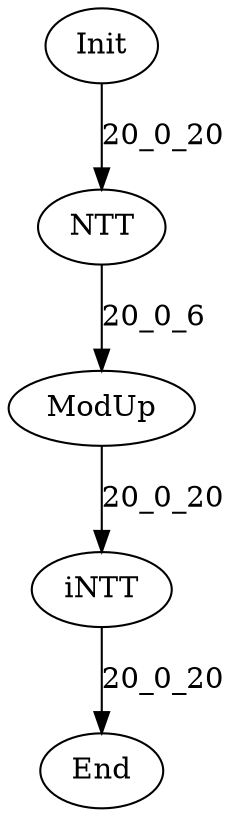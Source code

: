 digraph G {
Init[label="Init"];
End[label="End"];
NTT[label="NTT"];
iNTT[label="iNTT"];
ModUp[label="ModUp"];
Init -> NTT[label="20_0_20"];
NTT -> ModUp[label="20_0_6"];
ModUp -> iNTT[label="20_0_20"];
iNTT -> End[label="20_0_20"];
}